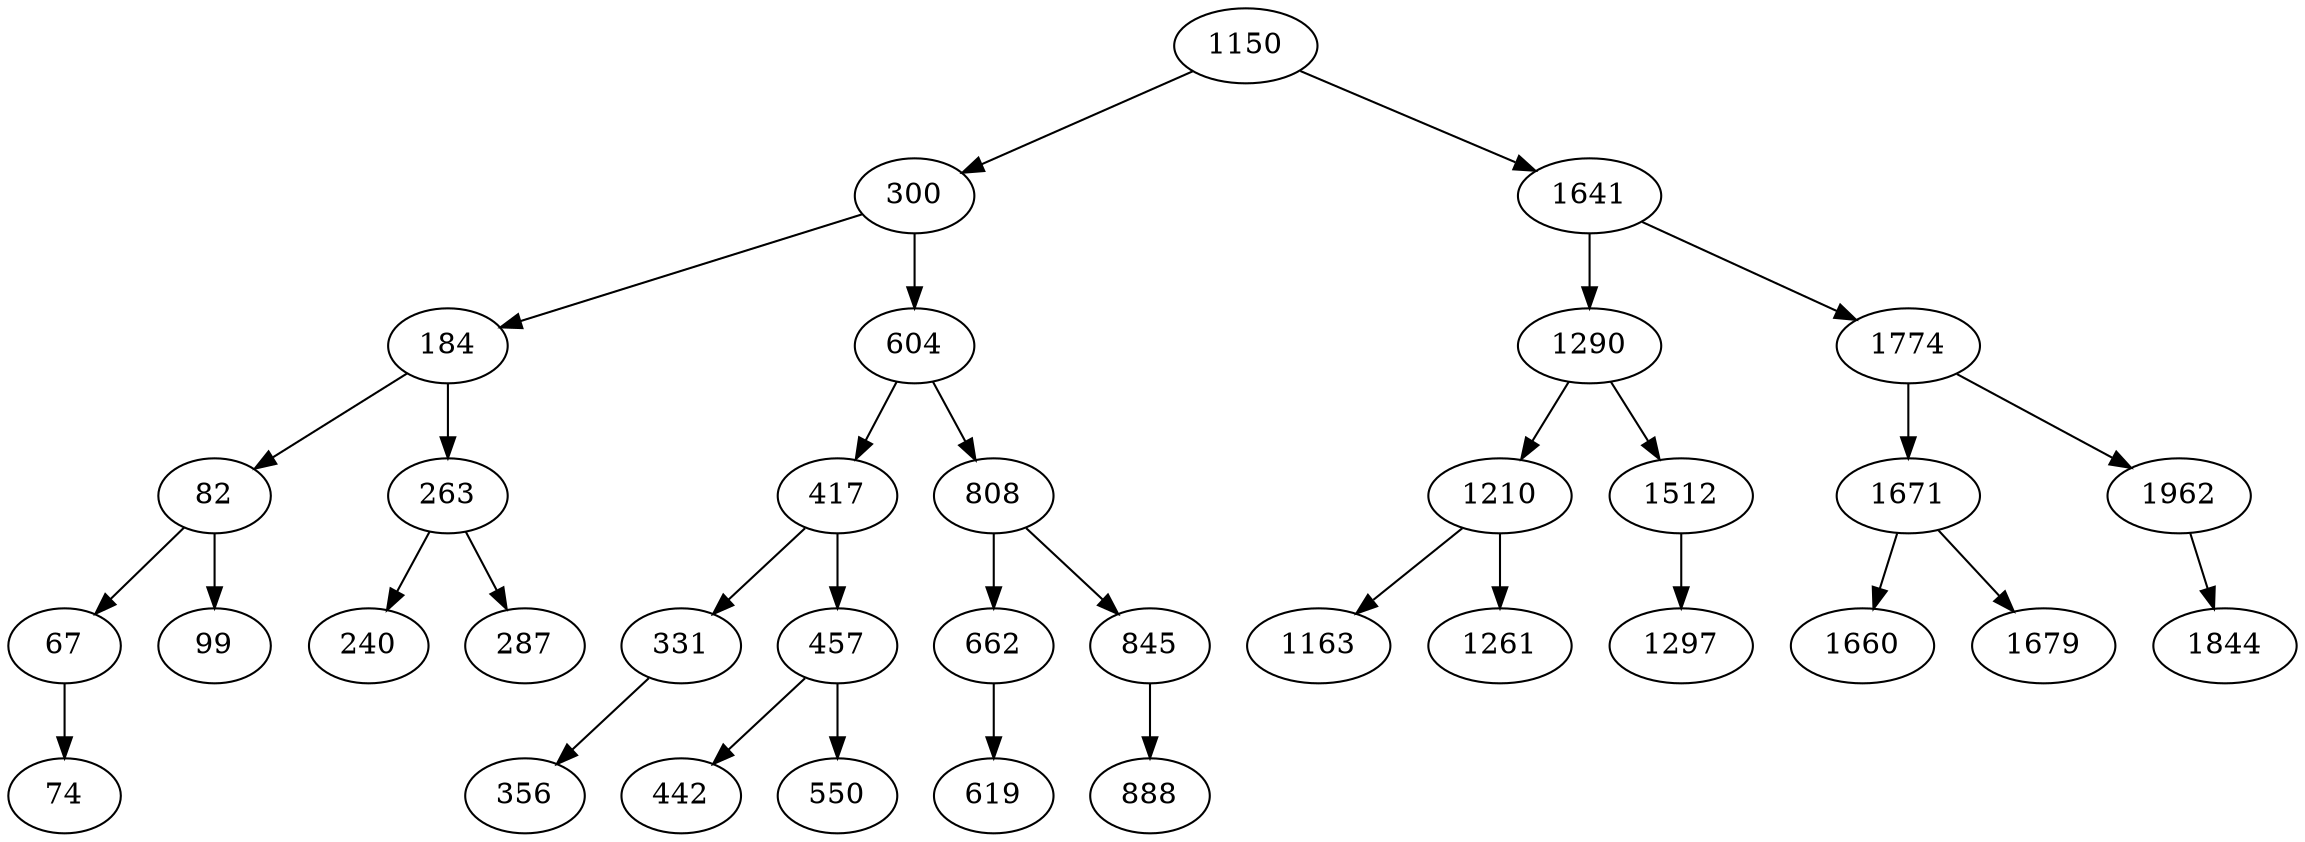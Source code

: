 digraph AVLBaum
{
1150 -> 300;
1150 -> 1641;
300 -> 184;
300 -> 604;
184 -> 82;
184 -> 263;
82 -> 67;
82 -> 99;
67 -> 74;
263 -> 240;
263 -> 287;
604 -> 417;
604 -> 808;
417 -> 331;
417 -> 457;
331 -> 356;
457 -> 442;
457 -> 550;
808 -> 662;
808 -> 845;
662 -> 619;
845 -> 888;
1641 -> 1290;
1641 -> 1774;
1290 -> 1210;
1290 -> 1512;
1210 -> 1163;
1210 -> 1261;
1512 -> 1297;
1774 -> 1671;
1774 -> 1962;
1671 -> 1660;
1671 -> 1679;
1962 -> 1844;
}
